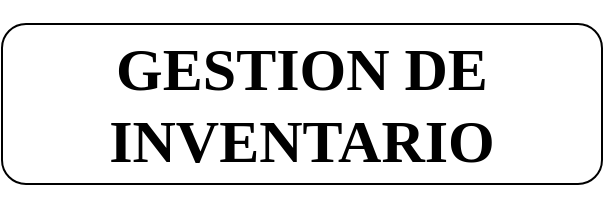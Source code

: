 <mxfile version="24.7.5">
  <diagram name="Página-1" id="o26j8xtppPVwbAAESZ1I">
    <mxGraphModel dx="1199" dy="680" grid="1" gridSize="10" guides="1" tooltips="1" connect="1" arrows="1" fold="1" page="1" pageScale="1" pageWidth="827" pageHeight="1169" math="0" shadow="0">
      <root>
        <mxCell id="0" />
        <mxCell id="1" parent="0" />
        <mxCell id="sc70_CKnT4Qj9o-1Ib0b-1" value="&lt;h1&gt;&lt;font style=&quot;font-size: 30px;&quot; face=&quot;Times New Roman&quot;&gt;GESTION DE INVENTARIO&lt;/font&gt;&lt;/h1&gt;" style="rounded=1;whiteSpace=wrap;html=1;" vertex="1" parent="1">
          <mxGeometry x="80" y="290" width="300" height="80" as="geometry" />
        </mxCell>
      </root>
    </mxGraphModel>
  </diagram>
</mxfile>
